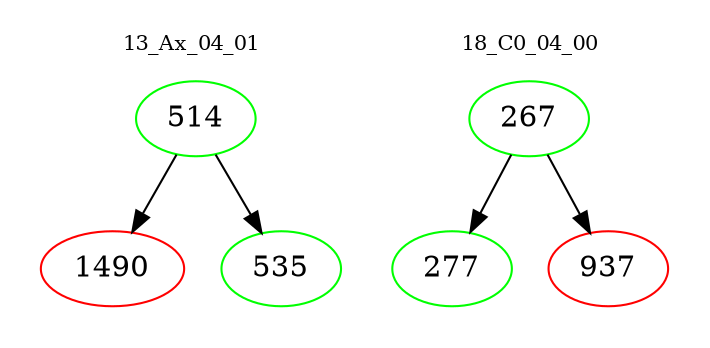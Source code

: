 digraph{
subgraph cluster_0 {
color = white
label = "13_Ax_04_01";
fontsize=10;
T0_514 [label="514", color="green"]
T0_514 -> T0_1490 [color="black"]
T0_1490 [label="1490", color="red"]
T0_514 -> T0_535 [color="black"]
T0_535 [label="535", color="green"]
}
subgraph cluster_1 {
color = white
label = "18_C0_04_00";
fontsize=10;
T1_267 [label="267", color="green"]
T1_267 -> T1_277 [color="black"]
T1_277 [label="277", color="green"]
T1_267 -> T1_937 [color="black"]
T1_937 [label="937", color="red"]
}
}
